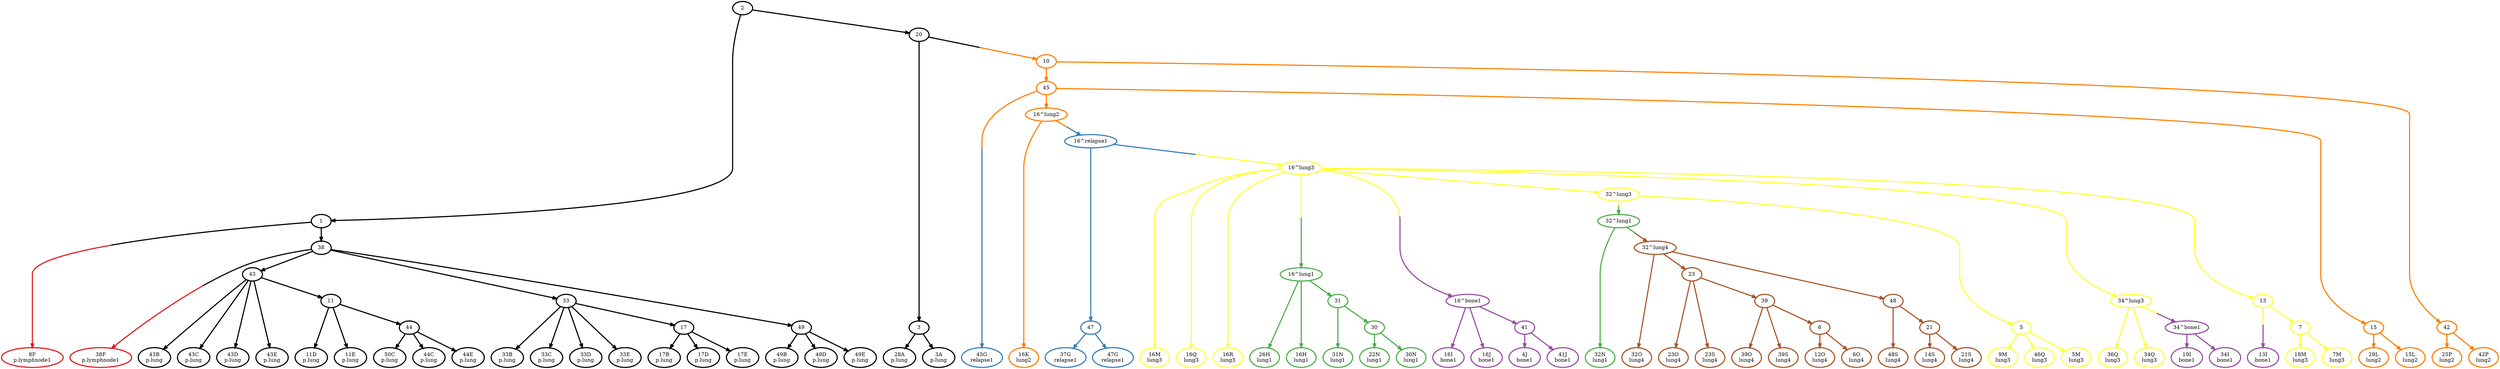 digraph T {
	{
		rank=same
		0 [penwidth=3,colorscheme=set19,color=0,label="28A\np.lung"]
		1 [penwidth=3,colorscheme=set19,color=0,label="3A\np.lung"]
		2 [penwidth=3,colorscheme=set19,color=0,label="43B\np.lung"]
		3 [penwidth=3,colorscheme=set19,color=0,label="43C\np.lung"]
		4 [penwidth=3,colorscheme=set19,color=0,label="43D\np.lung"]
		5 [penwidth=3,colorscheme=set19,color=0,label="43E\np.lung"]
		6 [penwidth=3,colorscheme=set19,color=0,label="11D\np.lung"]
		7 [penwidth=3,colorscheme=set19,color=0,label="11E\np.lung"]
		8 [penwidth=3,colorscheme=set19,color=0,label="33B\np.lung"]
		9 [penwidth=3,colorscheme=set19,color=0,label="33C\np.lung"]
		10 [penwidth=3,colorscheme=set19,color=0,label="33D\np.lung"]
		11 [penwidth=3,colorscheme=set19,color=0,label="33E\np.lung"]
		12 [penwidth=3,colorscheme=set19,color=0,label="50C\np.lung"]
		13 [penwidth=3,colorscheme=set19,color=0,label="44C\np.lung"]
		14 [penwidth=3,colorscheme=set19,color=0,label="44E\np.lung"]
		15 [penwidth=3,colorscheme=set19,color=0,label="17B\np.lung"]
		16 [penwidth=3,colorscheme=set19,color=0,label="17D\np.lung"]
		17 [penwidth=3,colorscheme=set19,color=0,label="17E\np.lung"]
		18 [penwidth=3,colorscheme=set19,color=0,label="49B\np.lung"]
		19 [penwidth=3,colorscheme=set19,color=0,label="49D\np.lung"]
		20 [penwidth=3,colorscheme=set19,color=0,label="49E\np.lung"]
		21 [penwidth=3,colorscheme=set19,color=1,label="8F\np.lymphnode1"]
		22 [penwidth=3,colorscheme=set19,color=1,label="38F\np.lymphnode1"]
		23 [penwidth=3,colorscheme=set19,color=2,label="37G\nrelapse1"]
		24 [penwidth=3,colorscheme=set19,color=2,label="47G\nrelapse1"]
		25 [penwidth=3,colorscheme=set19,color=3,label="32N\nlung1"]
		26 [penwidth=3,colorscheme=set19,color=3,label="26H\nlung1"]
		27 [penwidth=3,colorscheme=set19,color=3,label="16H\nlung1"]
		28 [penwidth=3,colorscheme=set19,color=3,label="31N\nlung1"]
		29 [penwidth=3,colorscheme=set19,color=3,label="22N\nlung1"]
		30 [penwidth=3,colorscheme=set19,color=3,label="30N\nlung1"]
		31 [penwidth=3,colorscheme=set19,color=4,label="16I\nbone1"]
		32 [penwidth=3,colorscheme=set19,color=4,label="16J\nbone1"]
		33 [penwidth=3,colorscheme=set19,color=4,label="19I\nbone1"]
		34 [penwidth=3,colorscheme=set19,color=4,label="34I\nbone1"]
		35 [penwidth=3,colorscheme=set19,color=4,label="4J\nbone1"]
		36 [penwidth=3,colorscheme=set19,color=4,label="41J\nbone1"]
		37 [penwidth=3,colorscheme=set19,color=2,label="45G\nrelapse1"]
		38 [penwidth=3,colorscheme=set19,color=5,label="16K\nlung2"]
		39 [penwidth=3,colorscheme=set19,color=5,label="29L\nlung2"]
		40 [penwidth=3,colorscheme=set19,color=5,label="15L\nlung2"]
		41 [penwidth=3,colorscheme=set19,color=5,label="25P\nlung2"]
		42 [penwidth=3,colorscheme=set19,color=5,label="42P\nlung2"]
		43 [penwidth=3,colorscheme=set19,color=4,label="13I\nbone1"]
		44 [penwidth=3,colorscheme=set19,color=6,label="9M\nlung3"]
		45 [penwidth=3,colorscheme=set19,color=6,label="46Q\nlung3"]
		46 [penwidth=3,colorscheme=set19,color=6,label="5M\nlung3"]
		47 [penwidth=3,colorscheme=set19,color=6,label="18M\nlung3"]
		48 [penwidth=3,colorscheme=set19,color=6,label="7M\nlung3"]
		49 [penwidth=3,colorscheme=set19,color=6,label="16M\nlung3"]
		50 [penwidth=3,colorscheme=set19,color=6,label="16Q\nlung3"]
		51 [penwidth=3,colorscheme=set19,color=6,label="16R\nlung3"]
		52 [penwidth=3,colorscheme=set19,color=6,label="36Q\nlung3"]
		53 [penwidth=3,colorscheme=set19,color=6,label="34Q\nlung3"]
		54 [penwidth=3,colorscheme=set19,color=7,label="32O\nlung4"]
		55 [penwidth=3,colorscheme=set19,color=7,label="39O\nlung4"]
		56 [penwidth=3,colorscheme=set19,color=7,label="39S\nlung4"]
		57 [penwidth=3,colorscheme=set19,color=7,label="12O\nlung4"]
		58 [penwidth=3,colorscheme=set19,color=7,label="6O\nlung4"]
		59 [penwidth=3,colorscheme=set19,color=7,label="48S\nlung4"]
		60 [penwidth=3,colorscheme=set19,color=7,label="14S\nlung4"]
		61 [penwidth=3,colorscheme=set19,color=7,label="21S\nlung4"]
		62 [penwidth=3,colorscheme=set19,color=7,label="23O\nlung4"]
		63 [penwidth=3,colorscheme=set19,color=7,label="23S\nlung4"]
	}
	64 [penwidth=3,colorscheme=set19,color=0,label="2"]
	65 [penwidth=3,colorscheme=set19,color=0,label="1"]
	66 [penwidth=3,colorscheme=set19,color=0,label="20"]
	67 [penwidth=3,colorscheme=set19,color=0,label="38"]
	68 [penwidth=3,colorscheme=set19,color=0,label="3"]
	69 [penwidth=3,colorscheme=set19,color=0,label="43"]
	70 [penwidth=3,colorscheme=set19,color=0,label="11"]
	71 [penwidth=3,colorscheme=set19,color=0,label="44"]
	72 [penwidth=3,colorscheme=set19,color=0,label="33"]
	73 [penwidth=3,colorscheme=set19,color=0,label="49"]
	74 [penwidth=3,colorscheme=set19,color=0,label="17"]
	75 [penwidth=3,colorscheme=set19,color=5,label="10"]
	76 [penwidth=3,colorscheme=set19,color=2,label="16^relapse1"]
	77 [penwidth=3,colorscheme=set19,color=2,label="47"]
	78 [penwidth=3,colorscheme=set19,color=6,label="16^lung3"]
	79 [penwidth=3,colorscheme=set19,color=3,label="32^lung1"]
	80 [penwidth=3,colorscheme=set19,color=3,label="16^lung1"]
	81 [penwidth=3,colorscheme=set19,color=3,label="31"]
	82 [penwidth=3,colorscheme=set19,color=3,label="30"]
	83 [penwidth=3,colorscheme=set19,color=7,label="32^lung4"]
	84 [penwidth=3,colorscheme=set19,color=4,label="16^bone1"]
	85 [penwidth=3,colorscheme=set19,color=4,label="41"]
	86 [penwidth=3,colorscheme=set19,color=4,label="34^bone1"]
	87 [penwidth=3,colorscheme=set19,color=5,label="16^lung2"]
	88 [penwidth=3,colorscheme=set19,color=5,label="45"]
	89 [penwidth=3,colorscheme=set19,color=5,label="42"]
	90 [penwidth=3,colorscheme=set19,color=5,label="15"]
	91 [penwidth=3,colorscheme=set19,color=6,label="32^lung3"]
	92 [penwidth=3,colorscheme=set19,color=6,label="34^lung3"]
	93 [penwidth=3,colorscheme=set19,color=6,label="13"]
	94 [penwidth=3,colorscheme=set19,color=6,label="5"]
	95 [penwidth=3,colorscheme=set19,color=6,label="7"]
	96 [penwidth=3,colorscheme=set19,color=7,label="23"]
	97 [penwidth=3,colorscheme=set19,color=7,label="48"]
	98 [penwidth=3,colorscheme=set19,color=7,label="39"]
	99 [penwidth=3,colorscheme=set19,color=7,label="6"]
	100 [penwidth=3,colorscheme=set19,color=7,label="21"]
	64 -> 65 [penwidth=3,colorscheme=set19,color="0;0.5:0"]
	64 -> 66 [penwidth=3,colorscheme=set19,color="0;0.5:0"]
	65 -> 67 [penwidth=3,colorscheme=set19,color="0;0.5:0"]
	65 -> 21 [penwidth=3,colorscheme=set19,color="0;0.5:1"]
	66 -> 68 [penwidth=3,colorscheme=set19,color="0;0.5:0"]
	66 -> 75 [penwidth=3,colorscheme=set19,color="0;0.5:5"]
	67 -> 72 [penwidth=3,colorscheme=set19,color="0;0.5:0"]
	67 -> 69 [penwidth=3,colorscheme=set19,color="0;0.5:0"]
	67 -> 73 [penwidth=3,colorscheme=set19,color="0;0.5:0"]
	67 -> 22 [penwidth=3,colorscheme=set19,color="0;0.5:1"]
	68 -> 0 [penwidth=3,colorscheme=set19,color="0;0.5:0"]
	68 -> 1 [penwidth=3,colorscheme=set19,color="0;0.5:0"]
	69 -> 70 [penwidth=3,colorscheme=set19,color="0;0.5:0"]
	69 -> 2 [penwidth=3,colorscheme=set19,color="0;0.5:0"]
	69 -> 3 [penwidth=3,colorscheme=set19,color="0;0.5:0"]
	69 -> 4 [penwidth=3,colorscheme=set19,color="0;0.5:0"]
	69 -> 5 [penwidth=3,colorscheme=set19,color="0;0.5:0"]
	70 -> 71 [penwidth=3,colorscheme=set19,color="0;0.5:0"]
	70 -> 6 [penwidth=3,colorscheme=set19,color="0;0.5:0"]
	70 -> 7 [penwidth=3,colorscheme=set19,color="0;0.5:0"]
	71 -> 12 [penwidth=3,colorscheme=set19,color="0;0.5:0"]
	71 -> 13 [penwidth=3,colorscheme=set19,color="0;0.5:0"]
	71 -> 14 [penwidth=3,colorscheme=set19,color="0;0.5:0"]
	72 -> 74 [penwidth=3,colorscheme=set19,color="0;0.5:0"]
	72 -> 8 [penwidth=3,colorscheme=set19,color="0;0.5:0"]
	72 -> 9 [penwidth=3,colorscheme=set19,color="0;0.5:0"]
	72 -> 10 [penwidth=3,colorscheme=set19,color="0;0.5:0"]
	72 -> 11 [penwidth=3,colorscheme=set19,color="0;0.5:0"]
	73 -> 18 [penwidth=3,colorscheme=set19,color="0;0.5:0"]
	73 -> 19 [penwidth=3,colorscheme=set19,color="0;0.5:0"]
	73 -> 20 [penwidth=3,colorscheme=set19,color="0;0.5:0"]
	74 -> 15 [penwidth=3,colorscheme=set19,color="0;0.5:0"]
	74 -> 16 [penwidth=3,colorscheme=set19,color="0;0.5:0"]
	74 -> 17 [penwidth=3,colorscheme=set19,color="0;0.5:0"]
	75 -> 89 [penwidth=3,colorscheme=set19,color="5;0.5:5"]
	75 -> 88 [penwidth=3,colorscheme=set19,color="5;0.5:5"]
	76 -> 77 [penwidth=3,colorscheme=set19,color="2;0.5:2"]
	76 -> 78 [penwidth=3,colorscheme=set19,color="2;0.5:6"]
	77 -> 23 [penwidth=3,colorscheme=set19,color="2;0.5:2"]
	77 -> 24 [penwidth=3,colorscheme=set19,color="2;0.5:2"]
	78 -> 80 [penwidth=3,colorscheme=set19,color="6;0.5:3"]
	78 -> 84 [penwidth=3,colorscheme=set19,color="6;0.5:4"]
	78 -> 93 [penwidth=3,colorscheme=set19,color="6;0.5:6"]
	78 -> 91 [penwidth=3,colorscheme=set19,color="6;0.5:6"]
	78 -> 92 [penwidth=3,colorscheme=set19,color="6;0.5:6"]
	78 -> 49 [penwidth=3,colorscheme=set19,color="6;0.5:6"]
	78 -> 50 [penwidth=3,colorscheme=set19,color="6;0.5:6"]
	78 -> 51 [penwidth=3,colorscheme=set19,color="6;0.5:6"]
	79 -> 25 [penwidth=3,colorscheme=set19,color="3;0.5:3"]
	79 -> 83 [penwidth=3,colorscheme=set19,color="3;0.5:7"]
	80 -> 81 [penwidth=3,colorscheme=set19,color="3;0.5:3"]
	80 -> 26 [penwidth=3,colorscheme=set19,color="3;0.5:3"]
	80 -> 27 [penwidth=3,colorscheme=set19,color="3;0.5:3"]
	81 -> 82 [penwidth=3,colorscheme=set19,color="3;0.5:3"]
	81 -> 28 [penwidth=3,colorscheme=set19,color="3;0.5:3"]
	82 -> 29 [penwidth=3,colorscheme=set19,color="3;0.5:3"]
	82 -> 30 [penwidth=3,colorscheme=set19,color="3;0.5:3"]
	83 -> 96 [penwidth=3,colorscheme=set19,color="7;0.5:7"]
	83 -> 97 [penwidth=3,colorscheme=set19,color="7;0.5:7"]
	83 -> 54 [penwidth=3,colorscheme=set19,color="7;0.5:7"]
	84 -> 85 [penwidth=3,colorscheme=set19,color="4;0.5:4"]
	84 -> 31 [penwidth=3,colorscheme=set19,color="4;0.5:4"]
	84 -> 32 [penwidth=3,colorscheme=set19,color="4;0.5:4"]
	85 -> 35 [penwidth=3,colorscheme=set19,color="4;0.5:4"]
	85 -> 36 [penwidth=3,colorscheme=set19,color="4;0.5:4"]
	86 -> 33 [penwidth=3,colorscheme=set19,color="4;0.5:4"]
	86 -> 34 [penwidth=3,colorscheme=set19,color="4;0.5:4"]
	87 -> 76 [penwidth=3,colorscheme=set19,color="5;0.5:2"]
	87 -> 38 [penwidth=3,colorscheme=set19,color="5;0.5:5"]
	88 -> 37 [penwidth=3,colorscheme=set19,color="5;0.5:2"]
	88 -> 90 [penwidth=3,colorscheme=set19,color="5;0.5:5"]
	88 -> 87 [penwidth=3,colorscheme=set19,color="5;0.5:5"]
	89 -> 41 [penwidth=3,colorscheme=set19,color="5;0.5:5"]
	89 -> 42 [penwidth=3,colorscheme=set19,color="5;0.5:5"]
	90 -> 39 [penwidth=3,colorscheme=set19,color="5;0.5:5"]
	90 -> 40 [penwidth=3,colorscheme=set19,color="5;0.5:5"]
	91 -> 79 [penwidth=3,colorscheme=set19,color="6;0.5:3"]
	91 -> 94 [penwidth=3,colorscheme=set19,color="6;0.5:6"]
	92 -> 86 [penwidth=3,colorscheme=set19,color="6;0.5:4"]
	92 -> 52 [penwidth=3,colorscheme=set19,color="6;0.5:6"]
	92 -> 53 [penwidth=3,colorscheme=set19,color="6;0.5:6"]
	93 -> 43 [penwidth=3,colorscheme=set19,color="6;0.5:4"]
	93 -> 95 [penwidth=3,colorscheme=set19,color="6;0.5:6"]
	94 -> 44 [penwidth=3,colorscheme=set19,color="6;0.5:6"]
	94 -> 45 [penwidth=3,colorscheme=set19,color="6;0.5:6"]
	94 -> 46 [penwidth=3,colorscheme=set19,color="6;0.5:6"]
	95 -> 47 [penwidth=3,colorscheme=set19,color="6;0.5:6"]
	95 -> 48 [penwidth=3,colorscheme=set19,color="6;0.5:6"]
	96 -> 98 [penwidth=3,colorscheme=set19,color="7;0.5:7"]
	96 -> 62 [penwidth=3,colorscheme=set19,color="7;0.5:7"]
	96 -> 63 [penwidth=3,colorscheme=set19,color="7;0.5:7"]
	97 -> 100 [penwidth=3,colorscheme=set19,color="7;0.5:7"]
	97 -> 59 [penwidth=3,colorscheme=set19,color="7;0.5:7"]
	98 -> 99 [penwidth=3,colorscheme=set19,color="7;0.5:7"]
	98 -> 55 [penwidth=3,colorscheme=set19,color="7;0.5:7"]
	98 -> 56 [penwidth=3,colorscheme=set19,color="7;0.5:7"]
	99 -> 57 [penwidth=3,colorscheme=set19,color="7;0.5:7"]
	99 -> 58 [penwidth=3,colorscheme=set19,color="7;0.5:7"]
	100 -> 60 [penwidth=3,colorscheme=set19,color="7;0.5:7"]
	100 -> 61 [penwidth=3,colorscheme=set19,color="7;0.5:7"]
}
